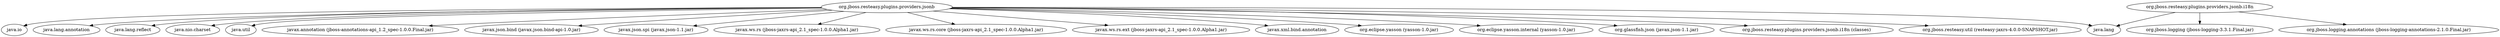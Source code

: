 digraph "classes" {
    // Path: /home/rsearls/j1/Resteasy/providers/json-binding/target/classes
   "org.jboss.resteasy.plugins.providers.jsonb"       -> "java.io";
   "org.jboss.resteasy.plugins.providers.jsonb"       -> "java.lang";
   "org.jboss.resteasy.plugins.providers.jsonb"       -> "java.lang.annotation";
   "org.jboss.resteasy.plugins.providers.jsonb"       -> "java.lang.reflect";
   "org.jboss.resteasy.plugins.providers.jsonb"       -> "java.nio.charset";
   "org.jboss.resteasy.plugins.providers.jsonb"       -> "java.util";
   "org.jboss.resteasy.plugins.providers.jsonb"       -> "javax.annotation (jboss-annotations-api_1.2_spec-1.0.0.Final.jar)";
   "org.jboss.resteasy.plugins.providers.jsonb"       -> "javax.json.bind (javax.json.bind-api-1.0.jar)";
   "org.jboss.resteasy.plugins.providers.jsonb"       -> "javax.json.spi (javax.json-1.1.jar)";
   "org.jboss.resteasy.plugins.providers.jsonb"       -> "javax.ws.rs (jboss-jaxrs-api_2.1_spec-1.0.0.Alpha1.jar)";
   "org.jboss.resteasy.plugins.providers.jsonb"       -> "javax.ws.rs.core (jboss-jaxrs-api_2.1_spec-1.0.0.Alpha1.jar)";
   "org.jboss.resteasy.plugins.providers.jsonb"       -> "javax.ws.rs.ext (jboss-jaxrs-api_2.1_spec-1.0.0.Alpha1.jar)";
   "org.jboss.resteasy.plugins.providers.jsonb"       -> "javax.xml.bind.annotation";
   "org.jboss.resteasy.plugins.providers.jsonb"       -> "org.eclipse.yasson (yasson-1.0.jar)";
   "org.jboss.resteasy.plugins.providers.jsonb"       -> "org.eclipse.yasson.internal (yasson-1.0.jar)";
   "org.jboss.resteasy.plugins.providers.jsonb"       -> "org.glassfish.json (javax.json-1.1.jar)";
   "org.jboss.resteasy.plugins.providers.jsonb"       -> "org.jboss.resteasy.plugins.providers.jsonb.i18n (classes)";
   "org.jboss.resteasy.plugins.providers.jsonb"       -> "org.jboss.resteasy.util (resteasy-jaxrs-4.0.0-SNAPSHOT.jar)";
   "org.jboss.resteasy.plugins.providers.jsonb.i18n"  -> "java.lang";
   "org.jboss.resteasy.plugins.providers.jsonb.i18n"  -> "org.jboss.logging (jboss-logging-3.3.1.Final.jar)";
   "org.jboss.resteasy.plugins.providers.jsonb.i18n"  -> "org.jboss.logging.annotations (jboss-logging-annotations-2.1.0.Final.jar)";
}
